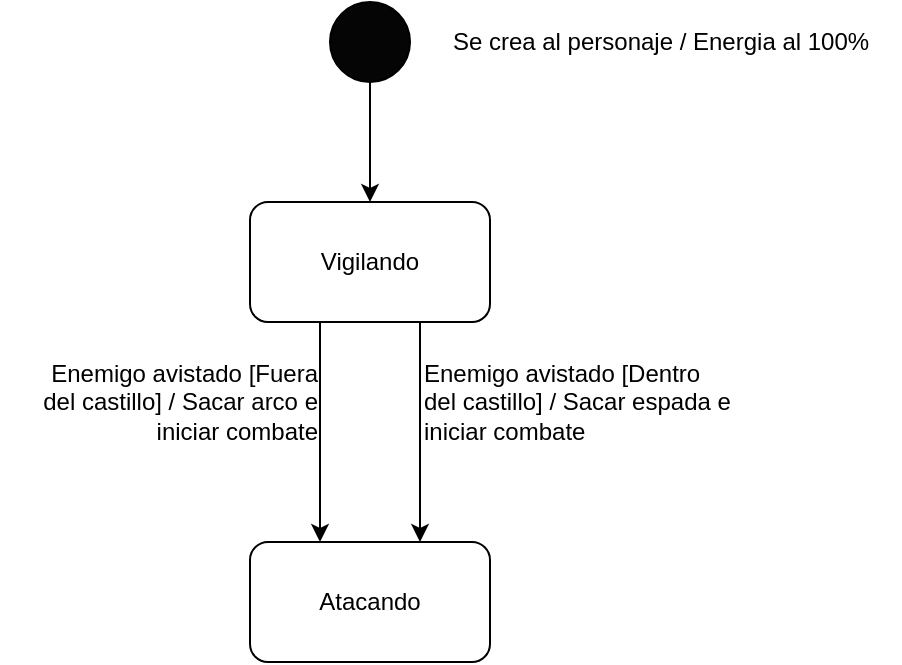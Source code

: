 <mxfile version="24.8.4">
  <diagram name="Page-1" id="xMAfVtjmGuN8jAFTpXv1">
    <mxGraphModel dx="1024" dy="552" grid="1" gridSize="10" guides="1" tooltips="1" connect="1" arrows="1" fold="1" page="1" pageScale="1" pageWidth="850" pageHeight="1400" math="0" shadow="0">
      <root>
        <mxCell id="0" />
        <mxCell id="1" parent="0" />
        <mxCell id="C3oabb36LTWXgSbHVmGb-19" value="" style="edgeStyle=orthogonalEdgeStyle;rounded=0;orthogonalLoop=1;jettySize=auto;html=1;" edge="1" parent="1" source="C3oabb36LTWXgSbHVmGb-17" target="C3oabb36LTWXgSbHVmGb-18">
          <mxGeometry relative="1" as="geometry" />
        </mxCell>
        <mxCell id="C3oabb36LTWXgSbHVmGb-17" value="" style="ellipse;whiteSpace=wrap;html=1;aspect=fixed;fillColor=#050505;" vertex="1" parent="1">
          <mxGeometry x="405" y="60" width="40" height="40" as="geometry" />
        </mxCell>
        <mxCell id="C3oabb36LTWXgSbHVmGb-18" value="Vigilando" style="rounded=1;whiteSpace=wrap;html=1;" vertex="1" parent="1">
          <mxGeometry x="365" y="160" width="120" height="60" as="geometry" />
        </mxCell>
        <mxCell id="C3oabb36LTWXgSbHVmGb-20" value="Se crea al personaje / Energia al 100%" style="text;html=1;align=center;verticalAlign=middle;resizable=0;points=[];autosize=1;strokeColor=none;fillColor=none;" vertex="1" parent="1">
          <mxGeometry x="450" y="65" width="240" height="30" as="geometry" />
        </mxCell>
        <mxCell id="C3oabb36LTWXgSbHVmGb-21" value="Atacando" style="rounded=1;whiteSpace=wrap;html=1;" vertex="1" parent="1">
          <mxGeometry x="365" y="330" width="120" height="60" as="geometry" />
        </mxCell>
        <mxCell id="C3oabb36LTWXgSbHVmGb-23" value="" style="edgeStyle=orthogonalEdgeStyle;rounded=0;orthogonalLoop=1;jettySize=auto;html=1;" edge="1" parent="1">
          <mxGeometry relative="1" as="geometry">
            <mxPoint x="450" y="220" as="sourcePoint" />
            <mxPoint x="450" y="330" as="targetPoint" />
          </mxGeometry>
        </mxCell>
        <mxCell id="C3oabb36LTWXgSbHVmGb-24" value="" style="edgeStyle=orthogonalEdgeStyle;rounded=0;orthogonalLoop=1;jettySize=auto;html=1;" edge="1" parent="1">
          <mxGeometry relative="1" as="geometry">
            <mxPoint x="400" y="220" as="sourcePoint" />
            <mxPoint x="400" y="330" as="targetPoint" />
          </mxGeometry>
        </mxCell>
        <mxCell id="C3oabb36LTWXgSbHVmGb-25" value="&lt;div&gt;Enemigo avistado [Dentro&amp;nbsp;&lt;/div&gt;&lt;div&gt;del castillo] / Sacar espada e&lt;/div&gt;&lt;div&gt;iniciar combate&lt;br&gt;&lt;/div&gt;" style="text;html=1;align=left;verticalAlign=middle;resizable=0;points=[];autosize=1;strokeColor=none;fillColor=none;" vertex="1" parent="1">
          <mxGeometry x="450" y="230" width="180" height="60" as="geometry" />
        </mxCell>
        <mxCell id="C3oabb36LTWXgSbHVmGb-26" value="&lt;div&gt;Enemigo avistado [Fuera&lt;/div&gt;&lt;div&gt;del castillo] / Sacar arco e&lt;/div&gt;&lt;div&gt;iniciar combate&lt;br&gt;&lt;/div&gt;" style="text;html=1;align=right;verticalAlign=middle;resizable=0;points=[];autosize=1;strokeColor=none;fillColor=none;" vertex="1" parent="1">
          <mxGeometry x="240" y="230" width="160" height="60" as="geometry" />
        </mxCell>
      </root>
    </mxGraphModel>
  </diagram>
</mxfile>
